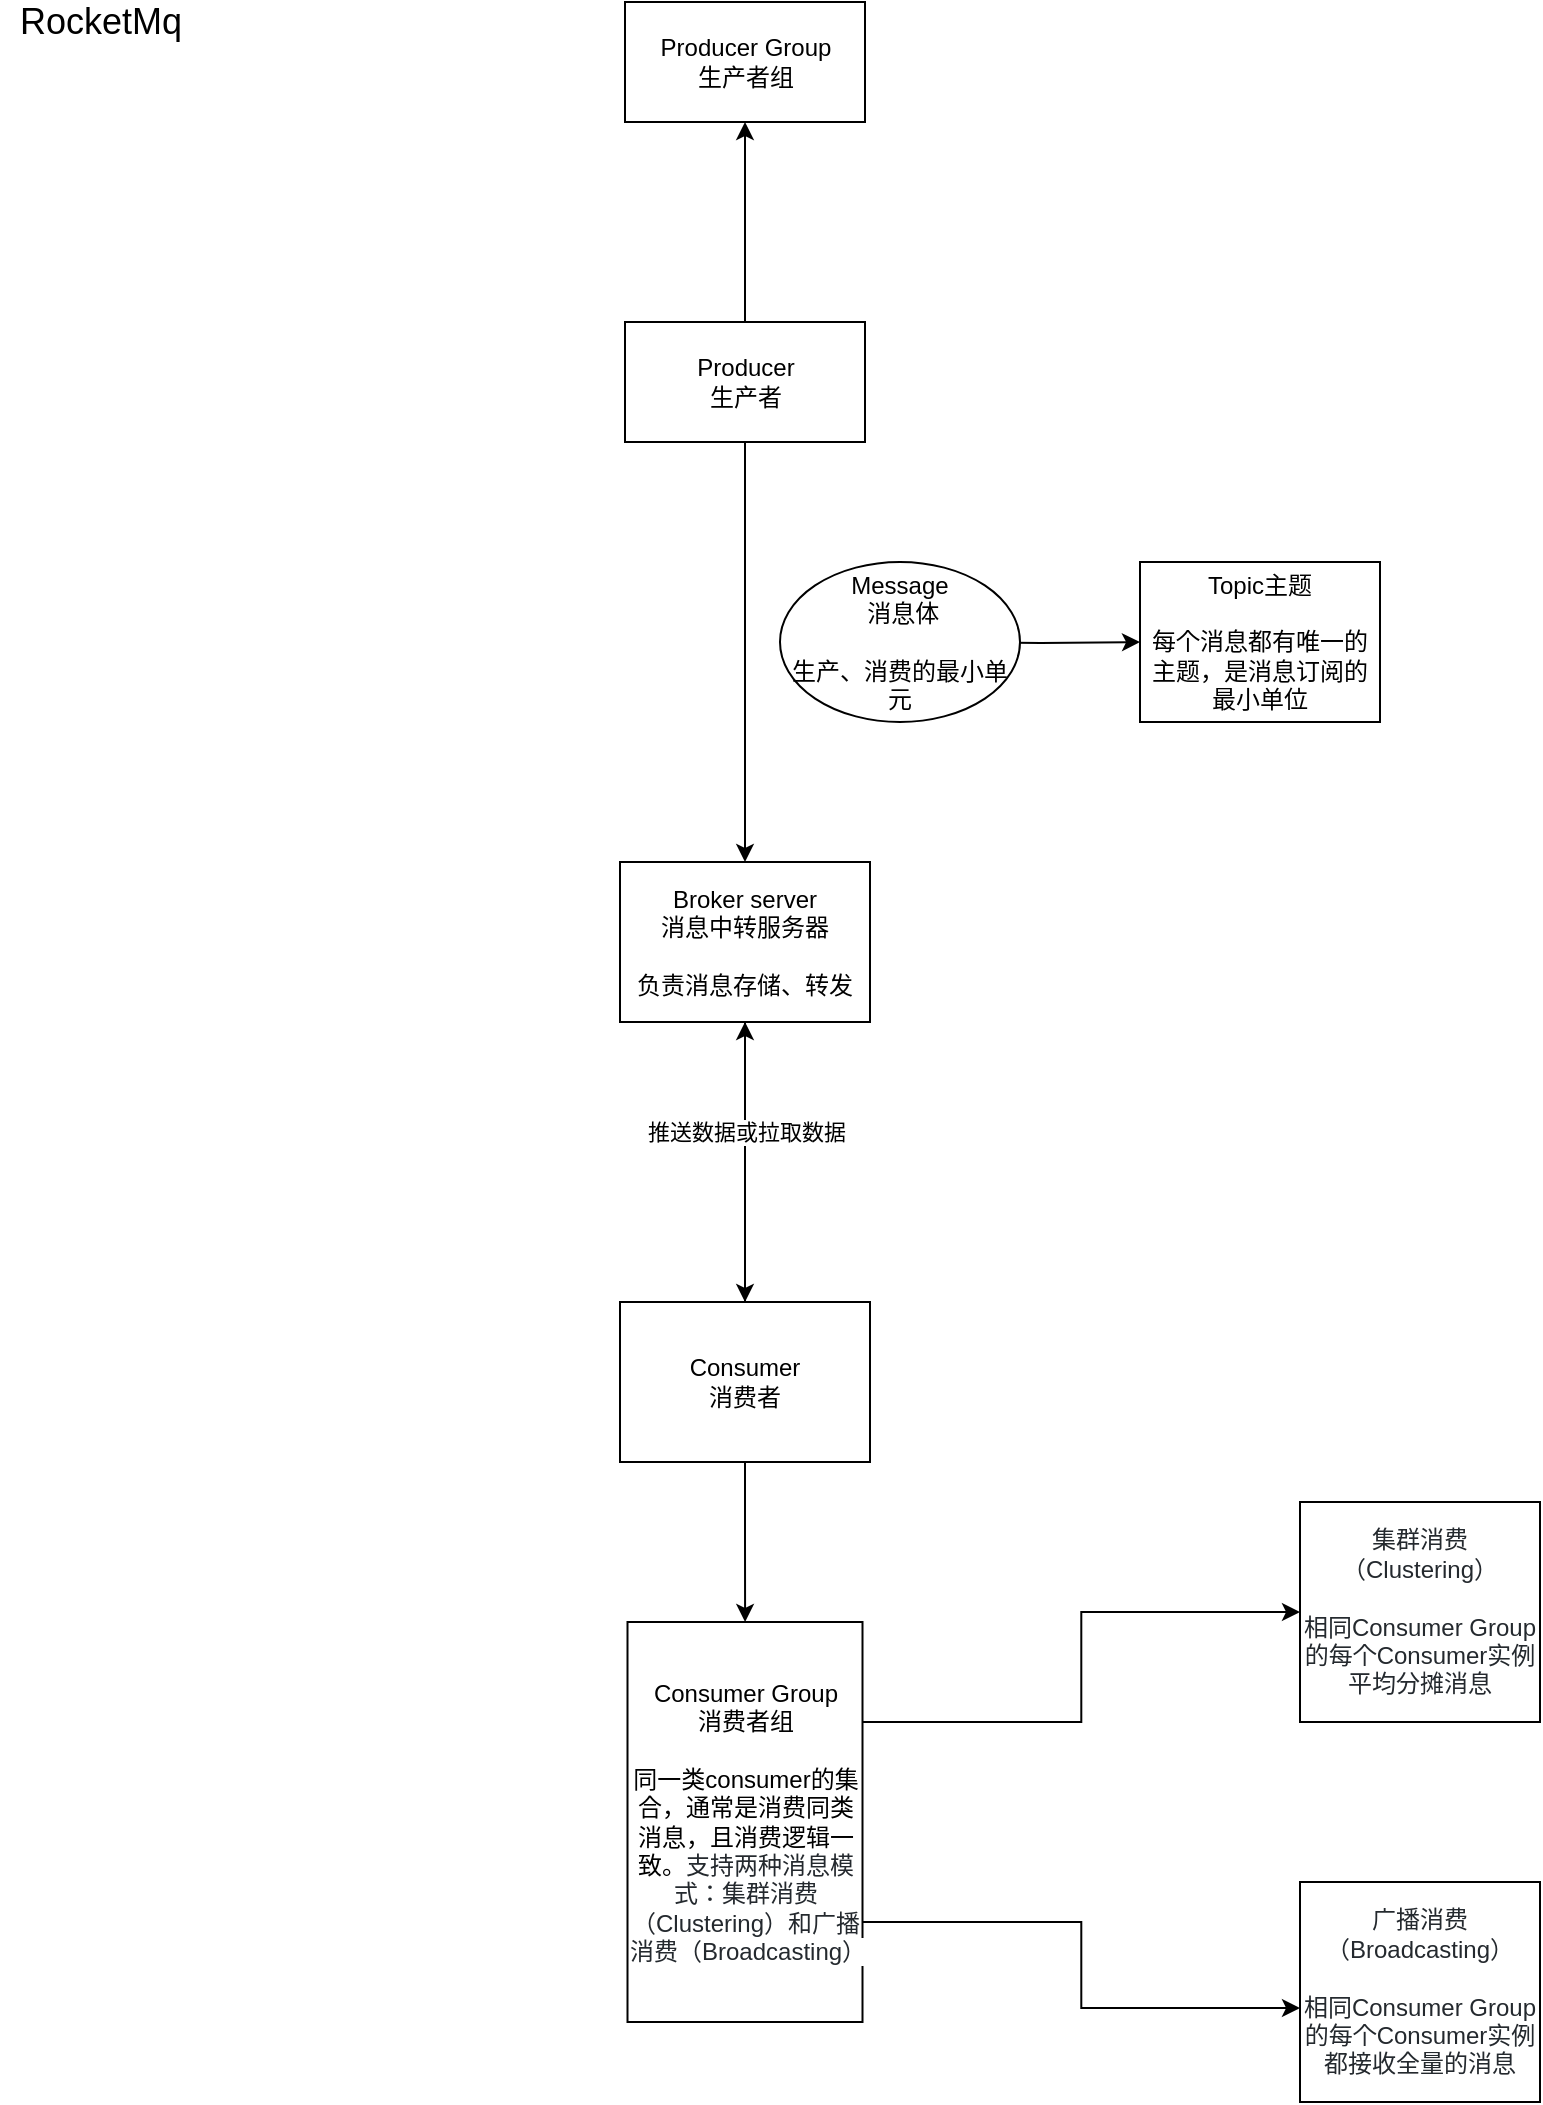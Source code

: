 <mxfile version="13.7.3" type="github">
  <diagram id="W1Izrvb6sqiLPaAGX85R" name="第 1 页">
    <mxGraphModel dx="1422" dy="746" grid="1" gridSize="10" guides="1" tooltips="1" connect="1" arrows="1" fold="1" page="1" pageScale="1" pageWidth="827" pageHeight="1169" math="0" shadow="0">
      <root>
        <mxCell id="0" />
        <mxCell id="1" parent="0" />
        <mxCell id="cqWN93-SggEuXFf2DwN9-6" style="edgeStyle=orthogonalEdgeStyle;rounded=0;orthogonalLoop=1;jettySize=auto;html=1;" parent="1" source="cqWN93-SggEuXFf2DwN9-1" target="cqWN93-SggEuXFf2DwN9-5" edge="1">
          <mxGeometry relative="1" as="geometry" />
        </mxCell>
        <mxCell id="cqWN93-SggEuXFf2DwN9-44" style="edgeStyle=orthogonalEdgeStyle;rounded=0;orthogonalLoop=1;jettySize=auto;html=1;exitX=0.5;exitY=0;exitDx=0;exitDy=0;entryX=0.5;entryY=1;entryDx=0;entryDy=0;" parent="1" source="cqWN93-SggEuXFf2DwN9-1" target="cqWN93-SggEuXFf2DwN9-40" edge="1">
          <mxGeometry relative="1" as="geometry" />
        </mxCell>
        <mxCell id="cqWN93-SggEuXFf2DwN9-1" value="Producer&lt;br&gt;生产者" style="rounded=0;whiteSpace=wrap;html=1;" parent="1" vertex="1">
          <mxGeometry x="322.5" y="180" width="120" height="60" as="geometry" />
        </mxCell>
        <mxCell id="cqWN93-SggEuXFf2DwN9-2" value="&lt;font style=&quot;font-size: 18px&quot;&gt;RocketMq&lt;/font&gt;" style="text;html=1;align=center;verticalAlign=middle;resizable=0;points=[];autosize=1;" parent="1" vertex="1">
          <mxGeometry x="10" y="20" width="100" height="20" as="geometry" />
        </mxCell>
        <mxCell id="cqWN93-SggEuXFf2DwN9-36" style="edgeStyle=orthogonalEdgeStyle;rounded=0;orthogonalLoop=1;jettySize=auto;html=1;exitX=0.5;exitY=1;exitDx=0;exitDy=0;entryX=0.5;entryY=1;entryDx=0;entryDy=0;" parent="1" source="cqWN93-SggEuXFf2DwN9-5" target="cqWN93-SggEuXFf2DwN9-5" edge="1">
          <mxGeometry relative="1" as="geometry" />
        </mxCell>
        <mxCell id="cqWN93-SggEuXFf2DwN9-38" style="edgeStyle=orthogonalEdgeStyle;rounded=0;orthogonalLoop=1;jettySize=auto;html=1;" parent="1" source="cqWN93-SggEuXFf2DwN9-5" target="cqWN93-SggEuXFf2DwN9-20" edge="1">
          <mxGeometry relative="1" as="geometry" />
        </mxCell>
        <mxCell id="cqWN93-SggEuXFf2DwN9-5" value="Broker server&lt;br&gt;消息中转服务器&lt;br&gt;&lt;br&gt;负责消息存储、转发" style="whiteSpace=wrap;html=1;" parent="1" vertex="1">
          <mxGeometry x="320" y="450" width="125" height="80" as="geometry" />
        </mxCell>
        <mxCell id="cqWN93-SggEuXFf2DwN9-12" style="edgeStyle=orthogonalEdgeStyle;rounded=0;orthogonalLoop=1;jettySize=auto;html=1;exitX=1;exitY=0.5;exitDx=0;exitDy=0;entryX=0;entryY=0.5;entryDx=0;entryDy=0;" parent="1" target="cqWN93-SggEuXFf2DwN9-13" edge="1">
          <mxGeometry relative="1" as="geometry">
            <mxPoint x="550" y="360" as="targetPoint" />
            <mxPoint x="480" y="340" as="sourcePoint" />
          </mxGeometry>
        </mxCell>
        <mxCell id="cqWN93-SggEuXFf2DwN9-13" value="Topic主题&lt;br&gt;&lt;br&gt;每个消息都有唯一的主题，是消息订阅的最小单位" style="whiteSpace=wrap;html=1;" parent="1" vertex="1">
          <mxGeometry x="580" y="300" width="120" height="80" as="geometry" />
        </mxCell>
        <mxCell id="cqWN93-SggEuXFf2DwN9-27" style="edgeStyle=orthogonalEdgeStyle;rounded=0;orthogonalLoop=1;jettySize=auto;html=1;exitX=0.5;exitY=1;exitDx=0;exitDy=0;" parent="1" source="cqWN93-SggEuXFf2DwN9-20" target="cqWN93-SggEuXFf2DwN9-25" edge="1">
          <mxGeometry relative="1" as="geometry" />
        </mxCell>
        <mxCell id="cqWN93-SggEuXFf2DwN9-37" style="edgeStyle=orthogonalEdgeStyle;rounded=0;orthogonalLoop=1;jettySize=auto;html=1;" parent="1" source="cqWN93-SggEuXFf2DwN9-20" target="cqWN93-SggEuXFf2DwN9-5" edge="1">
          <mxGeometry relative="1" as="geometry" />
        </mxCell>
        <mxCell id="cqWN93-SggEuXFf2DwN9-39" value="推送数据或拉取数据" style="edgeLabel;html=1;align=center;verticalAlign=middle;resizable=0;points=[];" parent="cqWN93-SggEuXFf2DwN9-37" vertex="1" connectable="0">
          <mxGeometry x="0.214" y="1" relative="1" as="geometry">
            <mxPoint x="1" as="offset" />
          </mxGeometry>
        </mxCell>
        <mxCell id="cqWN93-SggEuXFf2DwN9-20" value="Consumer&lt;br&gt;消费者" style="whiteSpace=wrap;html=1;" parent="1" vertex="1">
          <mxGeometry x="320" y="670" width="125" height="80" as="geometry" />
        </mxCell>
        <mxCell id="cqWN93-SggEuXFf2DwN9-59" style="edgeStyle=orthogonalEdgeStyle;rounded=0;orthogonalLoop=1;jettySize=auto;html=1;exitX=1;exitY=0.75;exitDx=0;exitDy=0;entryX=0;entryY=0.573;entryDx=0;entryDy=0;entryPerimeter=0;" parent="1" source="cqWN93-SggEuXFf2DwN9-25" target="cqWN93-SggEuXFf2DwN9-58" edge="1">
          <mxGeometry relative="1" as="geometry" />
        </mxCell>
        <mxCell id="cqWN93-SggEuXFf2DwN9-60" style="edgeStyle=orthogonalEdgeStyle;rounded=0;orthogonalLoop=1;jettySize=auto;html=1;exitX=1;exitY=0.25;exitDx=0;exitDy=0;" parent="1" source="cqWN93-SggEuXFf2DwN9-25" target="cqWN93-SggEuXFf2DwN9-55" edge="1">
          <mxGeometry relative="1" as="geometry" />
        </mxCell>
        <mxCell id="cqWN93-SggEuXFf2DwN9-25" value="Consumer Group&lt;br&gt;消费者组&lt;br&gt;&lt;br&gt;同一类consumer的集合，通常是消费同类消息，且消费逻辑一致。&lt;span style=&quot;color: rgb(36 , 41 , 46) ; font-family: , &amp;#34;blinkmacsystemfont&amp;#34; , &amp;#34;segoe ui&amp;#34; , &amp;#34;helvetica&amp;#34; , &amp;#34;arial&amp;#34; , sans-serif , &amp;#34;apple color emoji&amp;#34; , &amp;#34;segoe ui emoji&amp;#34; ; background-color: rgb(255 , 255 , 255)&quot;&gt;&lt;font style=&quot;font-size: 12px&quot;&gt;支持两种消息模式：集群消费（Clustering）和广播消费（Broadcasting）&lt;/font&gt;&lt;/span&gt;" style="whiteSpace=wrap;html=1;" parent="1" vertex="1">
          <mxGeometry x="323.75" y="830" width="117.5" height="200" as="geometry" />
        </mxCell>
        <mxCell id="cqWN93-SggEuXFf2DwN9-40" value="Producer Group&lt;br&gt;生产者组" style="rounded=0;whiteSpace=wrap;html=1;" parent="1" vertex="1">
          <mxGeometry x="322.5" y="20" width="120" height="60" as="geometry" />
        </mxCell>
        <mxCell id="cqWN93-SggEuXFf2DwN9-42" value="&lt;span&gt;Message&lt;/span&gt;&lt;br&gt;&lt;span&gt;&amp;nbsp;消息体&lt;/span&gt;&lt;br&gt;&lt;br&gt;&lt;span&gt;生产、消费的最小单元&lt;/span&gt;" style="ellipse;whiteSpace=wrap;html=1;" parent="1" vertex="1">
          <mxGeometry x="400" y="300" width="120" height="80" as="geometry" />
        </mxCell>
        <mxCell id="cqWN93-SggEuXFf2DwN9-55" value="&lt;span style=&quot;color: rgb(36 , 41 , 46) ; background-color: rgb(255 , 255 , 255)&quot;&gt;集群消费（Clustering）&lt;br&gt;&lt;/span&gt;&lt;span style=&quot;color: rgb(36 , 41 , 46) ; font-family: , &amp;#34;blinkmacsystemfont&amp;#34; , &amp;#34;segoe ui&amp;#34; , &amp;#34;helvetica&amp;#34; , &amp;#34;arial&amp;#34; , sans-serif , &amp;#34;apple color emoji&amp;#34; , &amp;#34;segoe ui emoji&amp;#34; ; background-color: rgb(255 , 255 , 255)&quot;&gt;&lt;font style=&quot;font-size: 12px&quot;&gt;&lt;br&gt;相同Consumer Group的每个Consumer实例平均分摊消息&lt;/font&gt;&lt;/span&gt;" style="whiteSpace=wrap;html=1;" parent="1" vertex="1">
          <mxGeometry x="660" y="770" width="120" height="110" as="geometry" />
        </mxCell>
        <mxCell id="cqWN93-SggEuXFf2DwN9-58" value="&lt;span style=&quot;color: rgb(36 , 41 , 46) ; background-color: rgb(255 , 255 , 255)&quot;&gt;广播消费（Broadcasting）&lt;br&gt;&lt;br&gt;&lt;/span&gt;&lt;span style=&quot;color: rgb(36 , 41 , 46) ; font-family: , &amp;#34;blinkmacsystemfont&amp;#34; , &amp;#34;segoe ui&amp;#34; , &amp;#34;helvetica&amp;#34; , &amp;#34;arial&amp;#34; , sans-serif , &amp;#34;apple color emoji&amp;#34; , &amp;#34;segoe ui emoji&amp;#34; ; background-color: rgb(255 , 255 , 255)&quot;&gt;&lt;font style=&quot;font-size: 12px&quot;&gt;相同Consumer Group的每个Consumer实例都接收全量的消息&lt;/font&gt;&lt;/span&gt;&lt;span style=&quot;color: rgb(36 , 41 , 46) ; background-color: rgb(255 , 255 , 255)&quot;&gt;&lt;br&gt;&lt;/span&gt;" style="whiteSpace=wrap;html=1;" parent="1" vertex="1">
          <mxGeometry x="660" y="960" width="120" height="110" as="geometry" />
        </mxCell>
      </root>
    </mxGraphModel>
  </diagram>
</mxfile>

